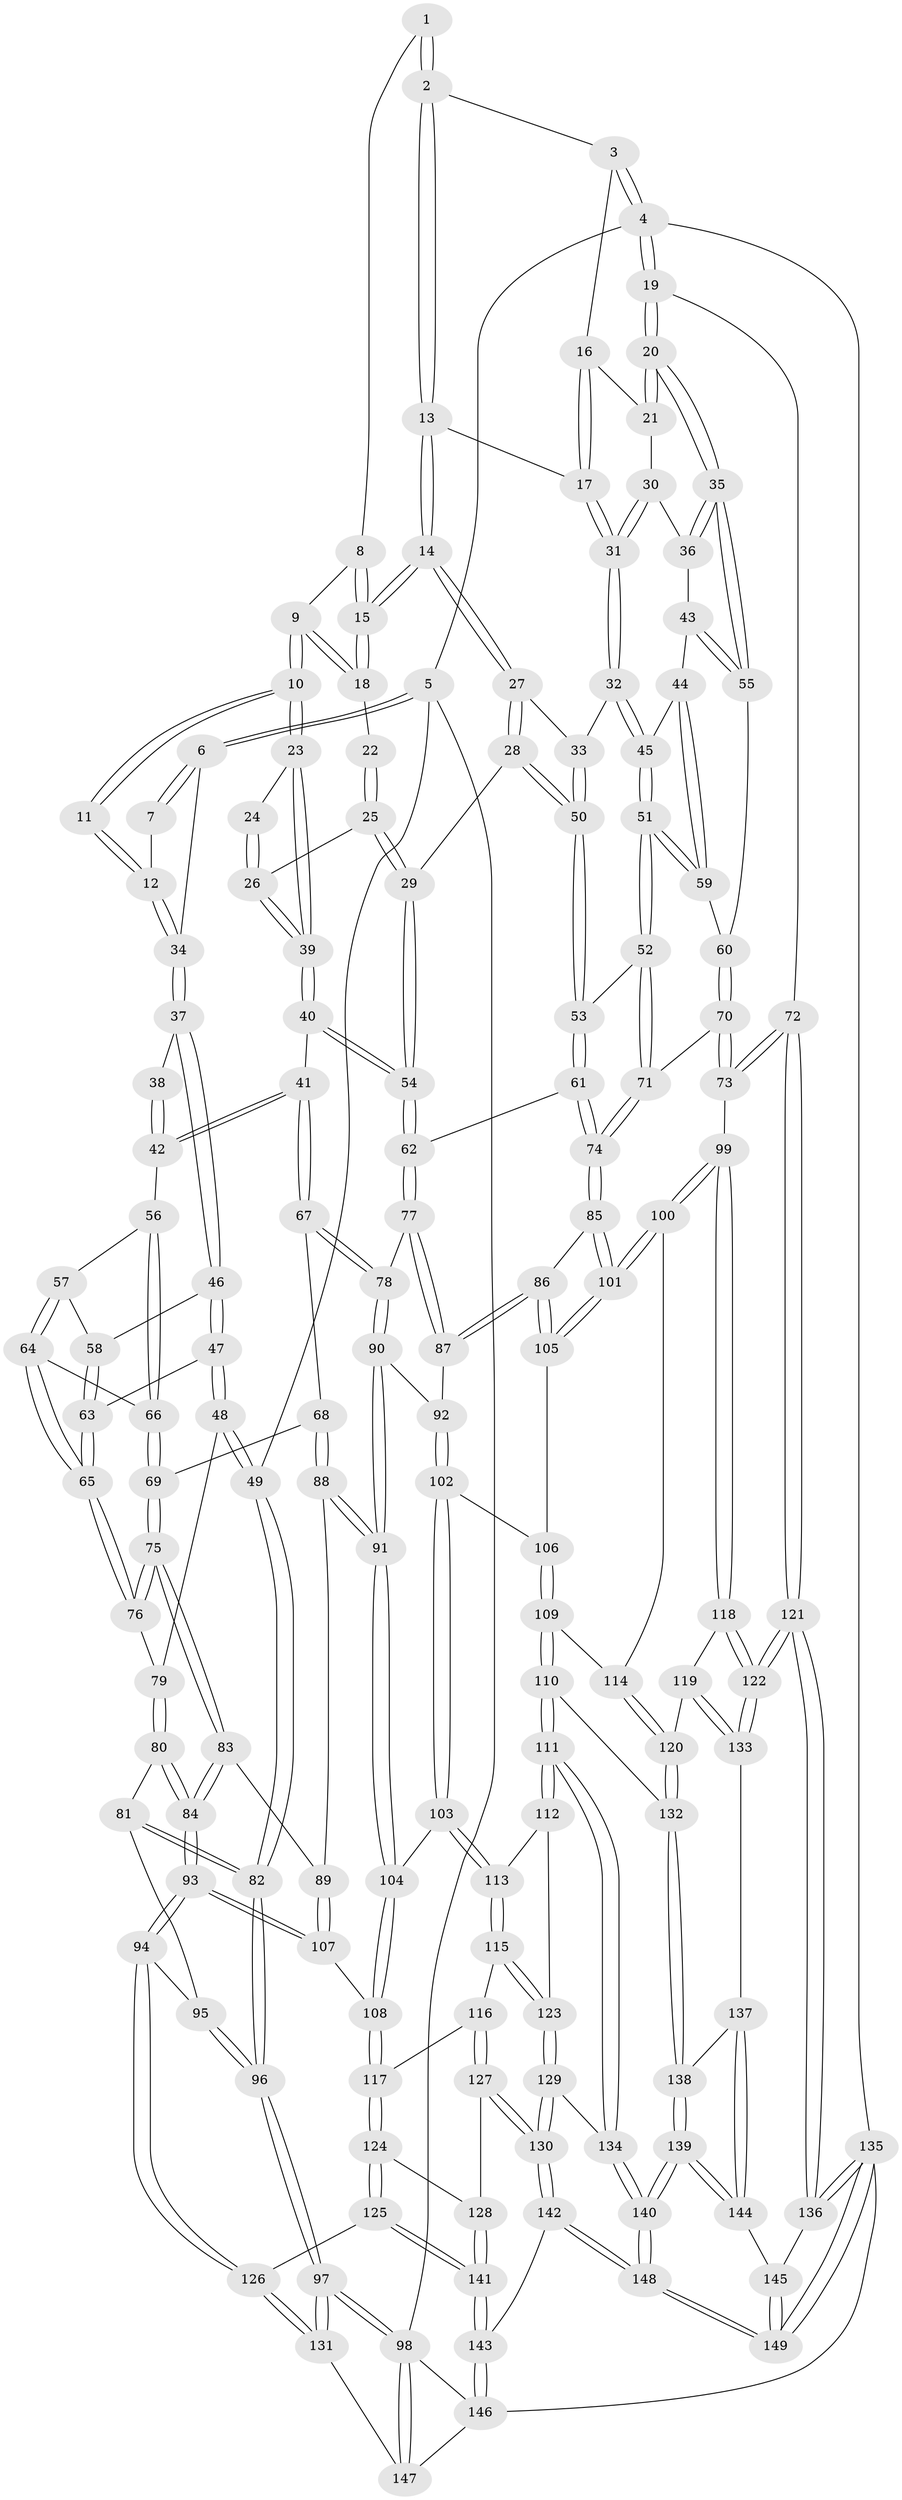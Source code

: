 // Generated by graph-tools (version 1.1) at 2025/11/02/27/25 16:11:57]
// undirected, 149 vertices, 369 edges
graph export_dot {
graph [start="1"]
  node [color=gray90,style=filled];
  1 [pos="+0.6089761693687186+0"];
  2 [pos="+0.7647135958798348+0"];
  3 [pos="+0.974091783476643+0"];
  4 [pos="+1+0"];
  5 [pos="+0+0"];
  6 [pos="+0+0"];
  7 [pos="+0.4086938246396388+0"];
  8 [pos="+0.6027303116948308+0"];
  9 [pos="+0.5360695096962959+0.03695456044552664"];
  10 [pos="+0.4623763913494257+0.10306641830617799"];
  11 [pos="+0.4608295099763414+0.10219928230623858"];
  12 [pos="+0.45653158645493475+0.0944884197292574"];
  13 [pos="+0.7813282697883089+0.026061453438849358"];
  14 [pos="+0.6706956208011806+0.11143419007366188"];
  15 [pos="+0.6182991321036936+0.09105149596081125"];
  16 [pos="+0.9435839502476853+0.07199584547233147"];
  17 [pos="+0.8139186355010751+0.06967697875803354"];
  18 [pos="+0.613926563452388+0.09240517308639822"];
  19 [pos="+1+0.18107500892229353"];
  20 [pos="+1+0.18088559271314328"];
  21 [pos="+0.9729889531135884+0.09823833706286801"];
  22 [pos="+0.6129184217671112+0.09307381450972664"];
  23 [pos="+0.4815986898564713+0.1267539410686847"];
  24 [pos="+0.5904555441919574+0.10204502449879901"];
  25 [pos="+0.5862233306870092+0.1945713471889669"];
  26 [pos="+0.5651768393855269+0.18471179640673674"];
  27 [pos="+0.671941607125738+0.12178941788968922"];
  28 [pos="+0.6636167359628332+0.18244980895484772"];
  29 [pos="+0.613352310599187+0.22048410887503642"];
  30 [pos="+0.9174740648520067+0.15583687476885794"];
  31 [pos="+0.8243509573201405+0.14734025197194336"];
  32 [pos="+0.8230314788745557+0.15204283564571144"];
  33 [pos="+0.7687734035582914+0.18194324629341582"];
  34 [pos="+0.18304612164230233+0"];
  35 [pos="+1+0.21919544942613295"];
  36 [pos="+0.9232886444778533+0.17342043474602264"];
  37 [pos="+0.2353163326376383+0.13096664141447611"];
  38 [pos="+0.3843809146666862+0.14178664801446192"];
  39 [pos="+0.49086336413084847+0.16781779574487865"];
  40 [pos="+0.4699210167674386+0.24759362339350188"];
  41 [pos="+0.42778002630033746+0.27608991262873894"];
  42 [pos="+0.3895800443055163+0.25072164768328625"];
  43 [pos="+0.918658140173019+0.22042274969276673"];
  44 [pos="+0.9061211858418917+0.22835230685099897"];
  45 [pos="+0.8319039574042181+0.1773485661576433"];
  46 [pos="+0.23564933759435427+0.14844143235029578"];
  47 [pos="+0.015746433625961224+0.2610216906560745"];
  48 [pos="+0+0.26070068069037"];
  49 [pos="+0+0.19992067718146814"];
  50 [pos="+0.7289946573827841+0.23243510043066945"];
  51 [pos="+0.8186806056012156+0.28849820530345266"];
  52 [pos="+0.816152674460145+0.2919692365283586"];
  53 [pos="+0.7292485949388244+0.23437077717436547"];
  54 [pos="+0.5990193459763311+0.3004936315136943"];
  55 [pos="+1+0.23335325491815317"];
  56 [pos="+0.2938026315203243+0.2297788833484396"];
  57 [pos="+0.27922301237816055+0.2182048270048209"];
  58 [pos="+0.23694389080742786+0.15611947852529684"];
  59 [pos="+0.8983118063829543+0.2590574134068581"];
  60 [pos="+0.9356845248961173+0.3014181648562544"];
  61 [pos="+0.6377605587733897+0.3668742190855139"];
  62 [pos="+0.6331487320644461+0.36637074380801515"];
  63 [pos="+0.15423501485684057+0.284029374076127"];
  64 [pos="+0.22703643799516138+0.3240600353844533"];
  65 [pos="+0.18757997645898+0.3539952800559306"];
  66 [pos="+0.3028935948289356+0.3240952727995017"];
  67 [pos="+0.4122932736202644+0.3746836496857272"];
  68 [pos="+0.3747719209101478+0.3953077406934483"];
  69 [pos="+0.3431324325271794+0.3864456242321339"];
  70 [pos="+0.9124210869596566+0.4168598006738304"];
  71 [pos="+0.8087967824012037+0.41447822516991517"];
  72 [pos="+1+0.5182517290545249"];
  73 [pos="+1+0.48720862097689027"];
  74 [pos="+0.7752615073072787+0.43374670225963957"];
  75 [pos="+0.20876241239338975+0.4161349973010818"];
  76 [pos="+0.18488057931709534+0.3931933211649443"];
  77 [pos="+0.6269439993000463+0.3712321380162427"];
  78 [pos="+0.4937066227273214+0.4127590246375633"];
  79 [pos="+0.09201342723875146+0.4104282523431008"];
  80 [pos="+0.07491286611935136+0.4617998881501609"];
  81 [pos="+0.03803523957899769+0.4819655078984344"];
  82 [pos="+0+0.48474185768376604"];
  83 [pos="+0.2127205608049921+0.45040064319080364"];
  84 [pos="+0.1624456754577444+0.5886477335622572"];
  85 [pos="+0.7675605625169011+0.4852473415364456"];
  86 [pos="+0.658092697144632+0.5402078265532568"];
  87 [pos="+0.5932245321916281+0.5133837145111846"];
  88 [pos="+0.35945531638890105+0.4956931060755669"];
  89 [pos="+0.33167168101018013+0.5254964894697145"];
  90 [pos="+0.4958657228506431+0.478230296989391"];
  91 [pos="+0.4714983252453507+0.543186558531501"];
  92 [pos="+0.5917790898985931+0.5144442503207848"];
  93 [pos="+0.16383016092227437+0.6196669727405478"];
  94 [pos="+0.1515341299853084+0.6492413891364093"];
  95 [pos="+0.04584229488106032+0.5961691985953624"];
  96 [pos="+0+0.5628194254322209"];
  97 [pos="+0+0.8654534816577891"];
  98 [pos="+0+1"];
  99 [pos="+0.8104166316046859+0.6188984013238704"];
  100 [pos="+0.8013523392321891+0.6124154040434506"];
  101 [pos="+0.7935623149986986+0.6008936925513519"];
  102 [pos="+0.5434329563091895+0.6058628420309407"];
  103 [pos="+0.5066900891582028+0.6154019065922576"];
  104 [pos="+0.4919142329642492+0.6098633055515749"];
  105 [pos="+0.6352160560334902+0.6273300937001389"];
  106 [pos="+0.6310009244814769+0.6307651353123989"];
  107 [pos="+0.32459003061138336+0.5495096905775214"];
  108 [pos="+0.38918949796686325+0.6560157625357727"];
  109 [pos="+0.6532685007079423+0.7330979138284807"];
  110 [pos="+0.6473172966697696+0.7579857847834118"];
  111 [pos="+0.6296748811291758+0.771459051723184"];
  112 [pos="+0.5345944646793833+0.6929007812581373"];
  113 [pos="+0.5103900316053788+0.6316005448677849"];
  114 [pos="+0.7301384272387181+0.6817273649058929"];
  115 [pos="+0.46652425450994894+0.7538094567508649"];
  116 [pos="+0.3997274912028668+0.72080786246241"];
  117 [pos="+0.3737869023898921+0.6861654688048907"];
  118 [pos="+0.8384870526751513+0.6644197419664493"];
  119 [pos="+0.7792595919811702+0.769917877144604"];
  120 [pos="+0.7718682520087423+0.778669956154475"];
  121 [pos="+1+0.7148855423948902"];
  122 [pos="+0.9938686596348367+0.7478145595443225"];
  123 [pos="+0.4886654206088062+0.7750846154619541"];
  124 [pos="+0.23369365289349495+0.7475527471772261"];
  125 [pos="+0.21770929887058246+0.7469995031627009"];
  126 [pos="+0.16108752561834302+0.7426924217347963"];
  127 [pos="+0.4021512554037408+0.8383805157377456"];
  128 [pos="+0.30494535136796025+0.8081861112741715"];
  129 [pos="+0.5212567799466667+0.8569168254286436"];
  130 [pos="+0.46955436183017246+0.9097978325559609"];
  131 [pos="+0.1459703028135818+0.7611766638619714"];
  132 [pos="+0.7619113004404964+0.7935158676310524"];
  133 [pos="+0.9494349183103168+0.7864265221944706"];
  134 [pos="+0.5924818621556852+0.8345014057853969"];
  135 [pos="+1+1"];
  136 [pos="+1+0.7596705699777143"];
  137 [pos="+0.9271648543553904+0.8102154441901441"];
  138 [pos="+0.7687104866447461+0.8108253405878862"];
  139 [pos="+0.7738629235338671+0.9201002201010292"];
  140 [pos="+0.7399104862345781+0.9822991243389347"];
  141 [pos="+0.34078982901969573+0.9869270308341361"];
  142 [pos="+0.391728101904499+1"];
  143 [pos="+0.38541922150653096+1"];
  144 [pos="+0.8940424620353944+0.8714169461271206"];
  145 [pos="+0.9272790049879913+0.935824995678862"];
  146 [pos="+0.3218247541716236+1"];
  147 [pos="+0.1677489070597668+0.8996287491847111"];
  148 [pos="+0.7450465487767954+1"];
  149 [pos="+0.9226835023374131+1"];
  1 -- 2;
  1 -- 2;
  1 -- 8;
  2 -- 3;
  2 -- 13;
  2 -- 13;
  3 -- 4;
  3 -- 4;
  3 -- 16;
  4 -- 5;
  4 -- 19;
  4 -- 19;
  4 -- 135;
  5 -- 6;
  5 -- 6;
  5 -- 49;
  5 -- 98;
  6 -- 7;
  6 -- 7;
  6 -- 34;
  7 -- 12;
  8 -- 9;
  8 -- 15;
  8 -- 15;
  9 -- 10;
  9 -- 10;
  9 -- 18;
  9 -- 18;
  10 -- 11;
  10 -- 11;
  10 -- 23;
  10 -- 23;
  11 -- 12;
  11 -- 12;
  12 -- 34;
  12 -- 34;
  13 -- 14;
  13 -- 14;
  13 -- 17;
  14 -- 15;
  14 -- 15;
  14 -- 27;
  14 -- 27;
  15 -- 18;
  15 -- 18;
  16 -- 17;
  16 -- 17;
  16 -- 21;
  17 -- 31;
  17 -- 31;
  18 -- 22;
  19 -- 20;
  19 -- 20;
  19 -- 72;
  20 -- 21;
  20 -- 21;
  20 -- 35;
  20 -- 35;
  21 -- 30;
  22 -- 25;
  22 -- 25;
  23 -- 24;
  23 -- 39;
  23 -- 39;
  24 -- 26;
  24 -- 26;
  25 -- 26;
  25 -- 29;
  25 -- 29;
  26 -- 39;
  26 -- 39;
  27 -- 28;
  27 -- 28;
  27 -- 33;
  28 -- 29;
  28 -- 50;
  28 -- 50;
  29 -- 54;
  29 -- 54;
  30 -- 31;
  30 -- 31;
  30 -- 36;
  31 -- 32;
  31 -- 32;
  32 -- 33;
  32 -- 45;
  32 -- 45;
  33 -- 50;
  33 -- 50;
  34 -- 37;
  34 -- 37;
  35 -- 36;
  35 -- 36;
  35 -- 55;
  35 -- 55;
  36 -- 43;
  37 -- 38;
  37 -- 46;
  37 -- 46;
  38 -- 42;
  38 -- 42;
  39 -- 40;
  39 -- 40;
  40 -- 41;
  40 -- 54;
  40 -- 54;
  41 -- 42;
  41 -- 42;
  41 -- 67;
  41 -- 67;
  42 -- 56;
  43 -- 44;
  43 -- 55;
  43 -- 55;
  44 -- 45;
  44 -- 59;
  44 -- 59;
  45 -- 51;
  45 -- 51;
  46 -- 47;
  46 -- 47;
  46 -- 58;
  47 -- 48;
  47 -- 48;
  47 -- 63;
  48 -- 49;
  48 -- 49;
  48 -- 79;
  49 -- 82;
  49 -- 82;
  50 -- 53;
  50 -- 53;
  51 -- 52;
  51 -- 52;
  51 -- 59;
  51 -- 59;
  52 -- 53;
  52 -- 71;
  52 -- 71;
  53 -- 61;
  53 -- 61;
  54 -- 62;
  54 -- 62;
  55 -- 60;
  56 -- 57;
  56 -- 66;
  56 -- 66;
  57 -- 58;
  57 -- 64;
  57 -- 64;
  58 -- 63;
  58 -- 63;
  59 -- 60;
  60 -- 70;
  60 -- 70;
  61 -- 62;
  61 -- 74;
  61 -- 74;
  62 -- 77;
  62 -- 77;
  63 -- 65;
  63 -- 65;
  64 -- 65;
  64 -- 65;
  64 -- 66;
  65 -- 76;
  65 -- 76;
  66 -- 69;
  66 -- 69;
  67 -- 68;
  67 -- 78;
  67 -- 78;
  68 -- 69;
  68 -- 88;
  68 -- 88;
  69 -- 75;
  69 -- 75;
  70 -- 71;
  70 -- 73;
  70 -- 73;
  71 -- 74;
  71 -- 74;
  72 -- 73;
  72 -- 73;
  72 -- 121;
  72 -- 121;
  73 -- 99;
  74 -- 85;
  74 -- 85;
  75 -- 76;
  75 -- 76;
  75 -- 83;
  75 -- 83;
  76 -- 79;
  77 -- 78;
  77 -- 87;
  77 -- 87;
  78 -- 90;
  78 -- 90;
  79 -- 80;
  79 -- 80;
  80 -- 81;
  80 -- 84;
  80 -- 84;
  81 -- 82;
  81 -- 82;
  81 -- 95;
  82 -- 96;
  82 -- 96;
  83 -- 84;
  83 -- 84;
  83 -- 89;
  84 -- 93;
  84 -- 93;
  85 -- 86;
  85 -- 101;
  85 -- 101;
  86 -- 87;
  86 -- 87;
  86 -- 105;
  86 -- 105;
  87 -- 92;
  88 -- 89;
  88 -- 91;
  88 -- 91;
  89 -- 107;
  89 -- 107;
  90 -- 91;
  90 -- 91;
  90 -- 92;
  91 -- 104;
  91 -- 104;
  92 -- 102;
  92 -- 102;
  93 -- 94;
  93 -- 94;
  93 -- 107;
  93 -- 107;
  94 -- 95;
  94 -- 126;
  94 -- 126;
  95 -- 96;
  95 -- 96;
  96 -- 97;
  96 -- 97;
  97 -- 98;
  97 -- 98;
  97 -- 131;
  97 -- 131;
  98 -- 147;
  98 -- 147;
  98 -- 146;
  99 -- 100;
  99 -- 100;
  99 -- 118;
  99 -- 118;
  100 -- 101;
  100 -- 101;
  100 -- 114;
  101 -- 105;
  101 -- 105;
  102 -- 103;
  102 -- 103;
  102 -- 106;
  103 -- 104;
  103 -- 113;
  103 -- 113;
  104 -- 108;
  104 -- 108;
  105 -- 106;
  106 -- 109;
  106 -- 109;
  107 -- 108;
  108 -- 117;
  108 -- 117;
  109 -- 110;
  109 -- 110;
  109 -- 114;
  110 -- 111;
  110 -- 111;
  110 -- 132;
  111 -- 112;
  111 -- 112;
  111 -- 134;
  111 -- 134;
  112 -- 113;
  112 -- 123;
  113 -- 115;
  113 -- 115;
  114 -- 120;
  114 -- 120;
  115 -- 116;
  115 -- 123;
  115 -- 123;
  116 -- 117;
  116 -- 127;
  116 -- 127;
  117 -- 124;
  117 -- 124;
  118 -- 119;
  118 -- 122;
  118 -- 122;
  119 -- 120;
  119 -- 133;
  119 -- 133;
  120 -- 132;
  120 -- 132;
  121 -- 122;
  121 -- 122;
  121 -- 136;
  121 -- 136;
  122 -- 133;
  122 -- 133;
  123 -- 129;
  123 -- 129;
  124 -- 125;
  124 -- 125;
  124 -- 128;
  125 -- 126;
  125 -- 141;
  125 -- 141;
  126 -- 131;
  126 -- 131;
  127 -- 128;
  127 -- 130;
  127 -- 130;
  128 -- 141;
  128 -- 141;
  129 -- 130;
  129 -- 130;
  129 -- 134;
  130 -- 142;
  130 -- 142;
  131 -- 147;
  132 -- 138;
  132 -- 138;
  133 -- 137;
  134 -- 140;
  134 -- 140;
  135 -- 136;
  135 -- 136;
  135 -- 149;
  135 -- 149;
  135 -- 146;
  136 -- 145;
  137 -- 138;
  137 -- 144;
  137 -- 144;
  138 -- 139;
  138 -- 139;
  139 -- 140;
  139 -- 140;
  139 -- 144;
  139 -- 144;
  140 -- 148;
  140 -- 148;
  141 -- 143;
  141 -- 143;
  142 -- 143;
  142 -- 148;
  142 -- 148;
  143 -- 146;
  143 -- 146;
  144 -- 145;
  145 -- 149;
  145 -- 149;
  146 -- 147;
  148 -- 149;
  148 -- 149;
}
